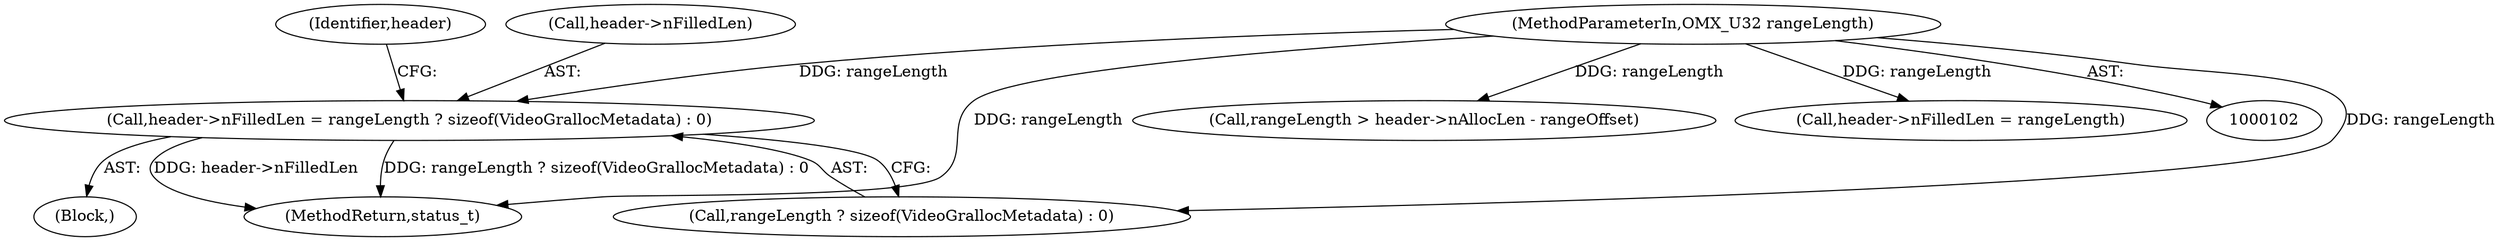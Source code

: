 digraph "0_Android_2c75e1c3b98e4e94f50c63e2b7694be5f948477c@API" {
"1000151" [label="(Call,header->nFilledLen = rangeLength ? sizeof(VideoGrallocMetadata) : 0)"];
"1000105" [label="(MethodParameterIn,OMX_U32 rangeLength)"];
"1000152" [label="(Call,header->nFilledLen)"];
"1000155" [label="(Call,rangeLength ? sizeof(VideoGrallocMetadata) : 0)"];
"1000174" [label="(Call,rangeLength > header->nAllocLen - rangeOffset)"];
"1000198" [label="(Call,header->nFilledLen = rangeLength)"];
"1000105" [label="(MethodParameterIn,OMX_U32 rangeLength)"];
"1000162" [label="(Identifier,header)"];
"1000219" [label="(MethodReturn,status_t)"];
"1000150" [label="(Block,)"];
"1000151" [label="(Call,header->nFilledLen = rangeLength ? sizeof(VideoGrallocMetadata) : 0)"];
"1000151" -> "1000150"  [label="AST: "];
"1000151" -> "1000155"  [label="CFG: "];
"1000152" -> "1000151"  [label="AST: "];
"1000155" -> "1000151"  [label="AST: "];
"1000162" -> "1000151"  [label="CFG: "];
"1000151" -> "1000219"  [label="DDG: header->nFilledLen"];
"1000151" -> "1000219"  [label="DDG: rangeLength ? sizeof(VideoGrallocMetadata) : 0"];
"1000105" -> "1000151"  [label="DDG: rangeLength"];
"1000105" -> "1000102"  [label="AST: "];
"1000105" -> "1000219"  [label="DDG: rangeLength"];
"1000105" -> "1000155"  [label="DDG: rangeLength"];
"1000105" -> "1000174"  [label="DDG: rangeLength"];
"1000105" -> "1000198"  [label="DDG: rangeLength"];
}
